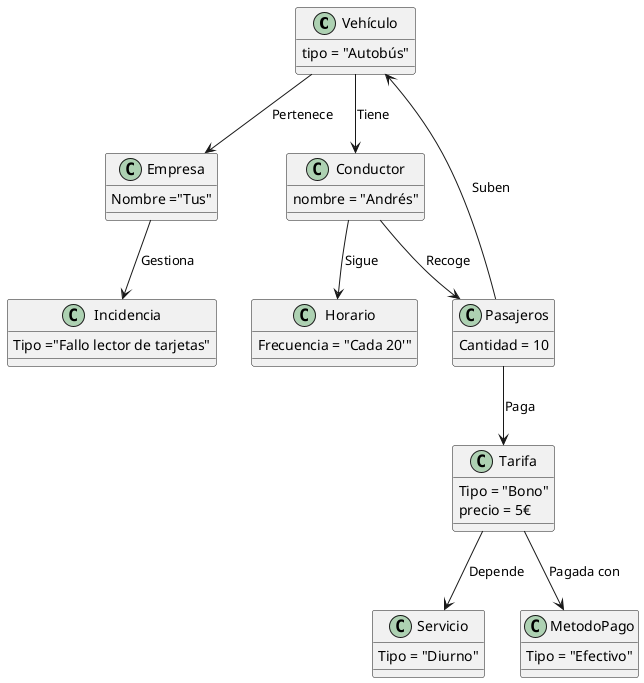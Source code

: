 @startuml
class Vehículo{
    tipo = "Autobús"
}
class Conductor{
    nombre = "Andrés"
}
class Horario{
    Frecuencia = "Cada 20'"
}
class Empresa{
    Nombre ="Tus"
}
class Incidencia{
    Tipo ="Fallo lector de tarjetas"
}
class Tarifa{
    Tipo = "Bono"
    precio = 5€
}
class Servicio{
    Tipo = "Diurno"
}
class MetodoPago{
    Tipo = "Efectivo"
}
class Pasajeros{
    Cantidad = 10
}

Vehículo --> Conductor : Tiene
Vehículo --> Empresa : Pertenece
Empresa --> Incidencia : Gestiona
Conductor --> Horario : Sigue
Conductor --> Pasajeros : Recoge
Pasajeros --> Tarifa : Paga
Tarifa --> Servicio : Depende
Tarifa --> MetodoPago : Pagada con
Pasajeros --> Vehículo : Suben
@enduml